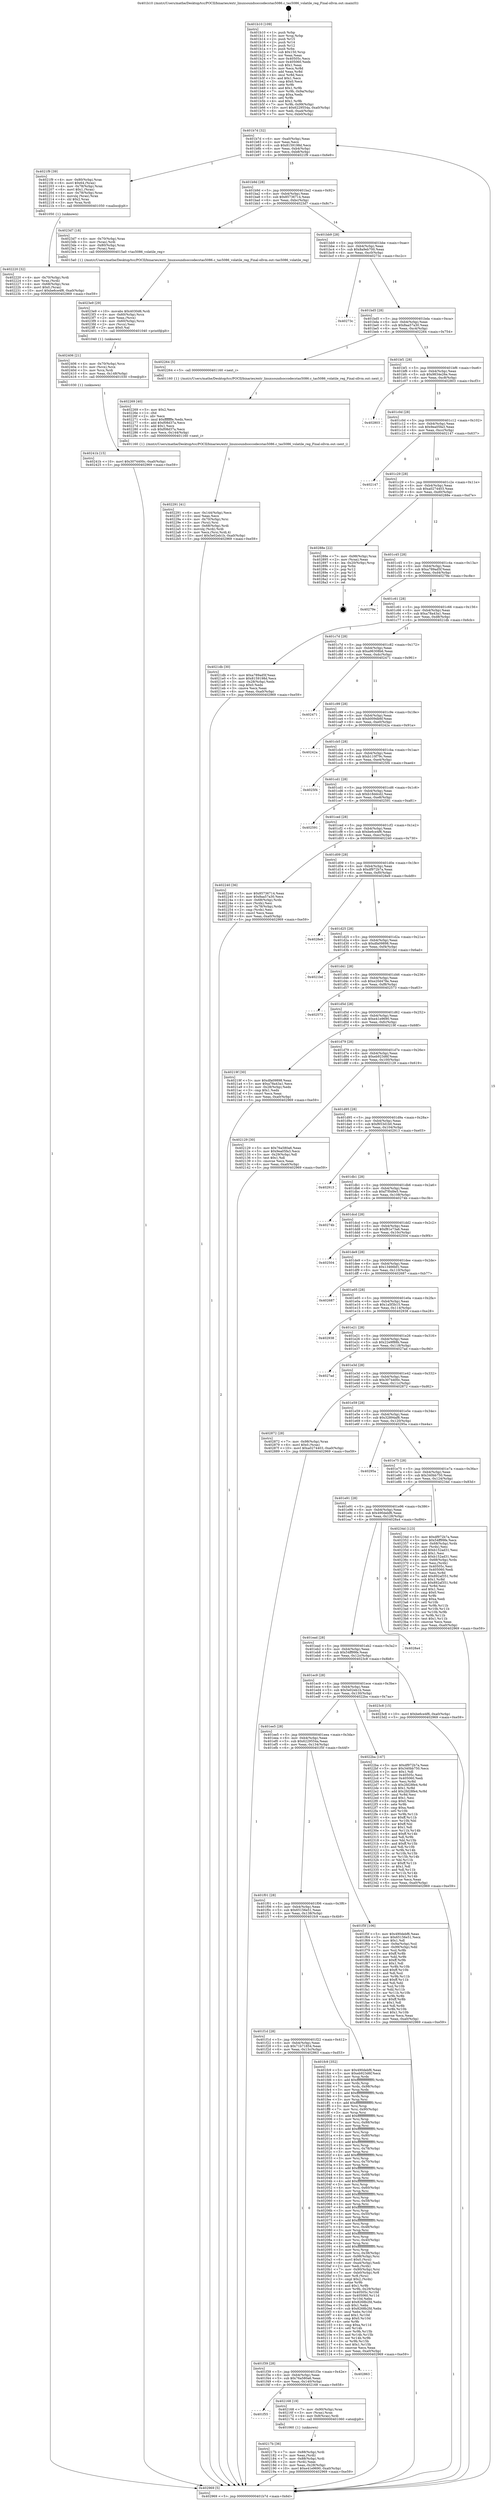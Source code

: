 digraph "0x401b10" {
  label = "0x401b10 (/mnt/c/Users/mathe/Desktop/tcc/POCII/binaries/extr_linuxsoundsoccodecstas5086.c_tas5086_volatile_reg_Final-ollvm.out::main(0))"
  labelloc = "t"
  node[shape=record]

  Entry [label="",width=0.3,height=0.3,shape=circle,fillcolor=black,style=filled]
  "0x401b7d" [label="{
     0x401b7d [32]\l
     | [instrs]\l
     &nbsp;&nbsp;0x401b7d \<+6\>: mov -0xa0(%rbp),%eax\l
     &nbsp;&nbsp;0x401b83 \<+2\>: mov %eax,%ecx\l
     &nbsp;&nbsp;0x401b85 \<+6\>: sub $0x8159198d,%ecx\l
     &nbsp;&nbsp;0x401b8b \<+6\>: mov %eax,-0xb4(%rbp)\l
     &nbsp;&nbsp;0x401b91 \<+6\>: mov %ecx,-0xb8(%rbp)\l
     &nbsp;&nbsp;0x401b97 \<+6\>: je 00000000004021f9 \<main+0x6e9\>\l
  }"]
  "0x4021f9" [label="{
     0x4021f9 [39]\l
     | [instrs]\l
     &nbsp;&nbsp;0x4021f9 \<+4\>: mov -0x80(%rbp),%rax\l
     &nbsp;&nbsp;0x4021fd \<+6\>: movl $0x64,(%rax)\l
     &nbsp;&nbsp;0x402203 \<+4\>: mov -0x78(%rbp),%rax\l
     &nbsp;&nbsp;0x402207 \<+6\>: movl $0x1,(%rax)\l
     &nbsp;&nbsp;0x40220d \<+4\>: mov -0x78(%rbp),%rax\l
     &nbsp;&nbsp;0x402211 \<+3\>: movslq (%rax),%rax\l
     &nbsp;&nbsp;0x402214 \<+4\>: shl $0x2,%rax\l
     &nbsp;&nbsp;0x402218 \<+3\>: mov %rax,%rdi\l
     &nbsp;&nbsp;0x40221b \<+5\>: call 0000000000401050 \<malloc@plt\>\l
     | [calls]\l
     &nbsp;&nbsp;0x401050 \{1\} (unknown)\l
  }"]
  "0x401b9d" [label="{
     0x401b9d [28]\l
     | [instrs]\l
     &nbsp;&nbsp;0x401b9d \<+5\>: jmp 0000000000401ba2 \<main+0x92\>\l
     &nbsp;&nbsp;0x401ba2 \<+6\>: mov -0xb4(%rbp),%eax\l
     &nbsp;&nbsp;0x401ba8 \<+5\>: sub $0x85736714,%eax\l
     &nbsp;&nbsp;0x401bad \<+6\>: mov %eax,-0xbc(%rbp)\l
     &nbsp;&nbsp;0x401bb3 \<+6\>: je 00000000004023d7 \<main+0x8c7\>\l
  }"]
  Exit [label="",width=0.3,height=0.3,shape=circle,fillcolor=black,style=filled,peripheries=2]
  "0x4023d7" [label="{
     0x4023d7 [18]\l
     | [instrs]\l
     &nbsp;&nbsp;0x4023d7 \<+4\>: mov -0x70(%rbp),%rax\l
     &nbsp;&nbsp;0x4023db \<+3\>: mov (%rax),%rdi\l
     &nbsp;&nbsp;0x4023de \<+4\>: mov -0x80(%rbp),%rax\l
     &nbsp;&nbsp;0x4023e2 \<+2\>: mov (%rax),%esi\l
     &nbsp;&nbsp;0x4023e4 \<+5\>: call 00000000004015a0 \<tas5086_volatile_reg\>\l
     | [calls]\l
     &nbsp;&nbsp;0x4015a0 \{1\} (/mnt/c/Users/mathe/Desktop/tcc/POCII/binaries/extr_linuxsoundsoccodecstas5086.c_tas5086_volatile_reg_Final-ollvm.out::tas5086_volatile_reg)\l
  }"]
  "0x401bb9" [label="{
     0x401bb9 [28]\l
     | [instrs]\l
     &nbsp;&nbsp;0x401bb9 \<+5\>: jmp 0000000000401bbe \<main+0xae\>\l
     &nbsp;&nbsp;0x401bbe \<+6\>: mov -0xb4(%rbp),%eax\l
     &nbsp;&nbsp;0x401bc4 \<+5\>: sub $0x8a9eb700,%eax\l
     &nbsp;&nbsp;0x401bc9 \<+6\>: mov %eax,-0xc0(%rbp)\l
     &nbsp;&nbsp;0x401bcf \<+6\>: je 000000000040273c \<main+0xc2c\>\l
  }"]
  "0x40241b" [label="{
     0x40241b [15]\l
     | [instrs]\l
     &nbsp;&nbsp;0x40241b \<+10\>: movl $0x3074400c,-0xa0(%rbp)\l
     &nbsp;&nbsp;0x402425 \<+5\>: jmp 0000000000402969 \<main+0xe59\>\l
  }"]
  "0x40273c" [label="{
     0x40273c\l
  }", style=dashed]
  "0x401bd5" [label="{
     0x401bd5 [28]\l
     | [instrs]\l
     &nbsp;&nbsp;0x401bd5 \<+5\>: jmp 0000000000401bda \<main+0xca\>\l
     &nbsp;&nbsp;0x401bda \<+6\>: mov -0xb4(%rbp),%eax\l
     &nbsp;&nbsp;0x401be0 \<+5\>: sub $0x8aa57a30,%eax\l
     &nbsp;&nbsp;0x401be5 \<+6\>: mov %eax,-0xc4(%rbp)\l
     &nbsp;&nbsp;0x401beb \<+6\>: je 0000000000402264 \<main+0x754\>\l
  }"]
  "0x402406" [label="{
     0x402406 [21]\l
     | [instrs]\l
     &nbsp;&nbsp;0x402406 \<+4\>: mov -0x70(%rbp),%rcx\l
     &nbsp;&nbsp;0x40240a \<+3\>: mov (%rcx),%rcx\l
     &nbsp;&nbsp;0x40240d \<+3\>: mov %rcx,%rdi\l
     &nbsp;&nbsp;0x402410 \<+6\>: mov %eax,-0x148(%rbp)\l
     &nbsp;&nbsp;0x402416 \<+5\>: call 0000000000401030 \<free@plt\>\l
     | [calls]\l
     &nbsp;&nbsp;0x401030 \{1\} (unknown)\l
  }"]
  "0x402264" [label="{
     0x402264 [5]\l
     | [instrs]\l
     &nbsp;&nbsp;0x402264 \<+5\>: call 0000000000401160 \<next_i\>\l
     | [calls]\l
     &nbsp;&nbsp;0x401160 \{1\} (/mnt/c/Users/mathe/Desktop/tcc/POCII/binaries/extr_linuxsoundsoccodecstas5086.c_tas5086_volatile_reg_Final-ollvm.out::next_i)\l
  }"]
  "0x401bf1" [label="{
     0x401bf1 [28]\l
     | [instrs]\l
     &nbsp;&nbsp;0x401bf1 \<+5\>: jmp 0000000000401bf6 \<main+0xe6\>\l
     &nbsp;&nbsp;0x401bf6 \<+6\>: mov -0xb4(%rbp),%eax\l
     &nbsp;&nbsp;0x401bfc \<+5\>: sub $0x9834e26e,%eax\l
     &nbsp;&nbsp;0x401c01 \<+6\>: mov %eax,-0xc8(%rbp)\l
     &nbsp;&nbsp;0x401c07 \<+6\>: je 0000000000402803 \<main+0xcf3\>\l
  }"]
  "0x4023e9" [label="{
     0x4023e9 [29]\l
     | [instrs]\l
     &nbsp;&nbsp;0x4023e9 \<+10\>: movabs $0x4030d6,%rdi\l
     &nbsp;&nbsp;0x4023f3 \<+4\>: mov -0x60(%rbp),%rcx\l
     &nbsp;&nbsp;0x4023f7 \<+2\>: mov %eax,(%rcx)\l
     &nbsp;&nbsp;0x4023f9 \<+4\>: mov -0x60(%rbp),%rcx\l
     &nbsp;&nbsp;0x4023fd \<+2\>: mov (%rcx),%esi\l
     &nbsp;&nbsp;0x4023ff \<+2\>: mov $0x0,%al\l
     &nbsp;&nbsp;0x402401 \<+5\>: call 0000000000401040 \<printf@plt\>\l
     | [calls]\l
     &nbsp;&nbsp;0x401040 \{1\} (unknown)\l
  }"]
  "0x402803" [label="{
     0x402803\l
  }", style=dashed]
  "0x401c0d" [label="{
     0x401c0d [28]\l
     | [instrs]\l
     &nbsp;&nbsp;0x401c0d \<+5\>: jmp 0000000000401c12 \<main+0x102\>\l
     &nbsp;&nbsp;0x401c12 \<+6\>: mov -0xb4(%rbp),%eax\l
     &nbsp;&nbsp;0x401c18 \<+5\>: sub $0x9ea05fa3,%eax\l
     &nbsp;&nbsp;0x401c1d \<+6\>: mov %eax,-0xcc(%rbp)\l
     &nbsp;&nbsp;0x401c23 \<+6\>: je 0000000000402147 \<main+0x637\>\l
  }"]
  "0x402291" [label="{
     0x402291 [41]\l
     | [instrs]\l
     &nbsp;&nbsp;0x402291 \<+6\>: mov -0x144(%rbp),%ecx\l
     &nbsp;&nbsp;0x402297 \<+3\>: imul %eax,%ecx\l
     &nbsp;&nbsp;0x40229a \<+4\>: mov -0x70(%rbp),%rsi\l
     &nbsp;&nbsp;0x40229e \<+3\>: mov (%rsi),%rsi\l
     &nbsp;&nbsp;0x4022a1 \<+4\>: mov -0x68(%rbp),%rdi\l
     &nbsp;&nbsp;0x4022a5 \<+3\>: movslq (%rdi),%rdi\l
     &nbsp;&nbsp;0x4022a8 \<+3\>: mov %ecx,(%rsi,%rdi,4)\l
     &nbsp;&nbsp;0x4022ab \<+10\>: movl $0x5e02eb1b,-0xa0(%rbp)\l
     &nbsp;&nbsp;0x4022b5 \<+5\>: jmp 0000000000402969 \<main+0xe59\>\l
  }"]
  "0x402147" [label="{
     0x402147\l
  }", style=dashed]
  "0x401c29" [label="{
     0x401c29 [28]\l
     | [instrs]\l
     &nbsp;&nbsp;0x401c29 \<+5\>: jmp 0000000000401c2e \<main+0x11e\>\l
     &nbsp;&nbsp;0x401c2e \<+6\>: mov -0xb4(%rbp),%eax\l
     &nbsp;&nbsp;0x401c34 \<+5\>: sub $0xa0274403,%eax\l
     &nbsp;&nbsp;0x401c39 \<+6\>: mov %eax,-0xd0(%rbp)\l
     &nbsp;&nbsp;0x401c3f \<+6\>: je 000000000040288e \<main+0xd7e\>\l
  }"]
  "0x402269" [label="{
     0x402269 [40]\l
     | [instrs]\l
     &nbsp;&nbsp;0x402269 \<+5\>: mov $0x2,%ecx\l
     &nbsp;&nbsp;0x40226e \<+1\>: cltd\l
     &nbsp;&nbsp;0x40226f \<+2\>: idiv %ecx\l
     &nbsp;&nbsp;0x402271 \<+6\>: imul $0xfffffffe,%edx,%ecx\l
     &nbsp;&nbsp;0x402277 \<+6\>: add $0xf08d37a,%ecx\l
     &nbsp;&nbsp;0x40227d \<+3\>: add $0x1,%ecx\l
     &nbsp;&nbsp;0x402280 \<+6\>: sub $0xf08d37a,%ecx\l
     &nbsp;&nbsp;0x402286 \<+6\>: mov %ecx,-0x144(%rbp)\l
     &nbsp;&nbsp;0x40228c \<+5\>: call 0000000000401160 \<next_i\>\l
     | [calls]\l
     &nbsp;&nbsp;0x401160 \{1\} (/mnt/c/Users/mathe/Desktop/tcc/POCII/binaries/extr_linuxsoundsoccodecstas5086.c_tas5086_volatile_reg_Final-ollvm.out::next_i)\l
  }"]
  "0x40288e" [label="{
     0x40288e [22]\l
     | [instrs]\l
     &nbsp;&nbsp;0x40288e \<+7\>: mov -0x98(%rbp),%rax\l
     &nbsp;&nbsp;0x402895 \<+2\>: mov (%rax),%eax\l
     &nbsp;&nbsp;0x402897 \<+4\>: lea -0x20(%rbp),%rsp\l
     &nbsp;&nbsp;0x40289b \<+1\>: pop %rbx\l
     &nbsp;&nbsp;0x40289c \<+2\>: pop %r12\l
     &nbsp;&nbsp;0x40289e \<+2\>: pop %r14\l
     &nbsp;&nbsp;0x4028a0 \<+2\>: pop %r15\l
     &nbsp;&nbsp;0x4028a2 \<+1\>: pop %rbp\l
     &nbsp;&nbsp;0x4028a3 \<+1\>: ret\l
  }"]
  "0x401c45" [label="{
     0x401c45 [28]\l
     | [instrs]\l
     &nbsp;&nbsp;0x401c45 \<+5\>: jmp 0000000000401c4a \<main+0x13a\>\l
     &nbsp;&nbsp;0x401c4a \<+6\>: mov -0xb4(%rbp),%eax\l
     &nbsp;&nbsp;0x401c50 \<+5\>: sub $0xa789ad5f,%eax\l
     &nbsp;&nbsp;0x401c55 \<+6\>: mov %eax,-0xd4(%rbp)\l
     &nbsp;&nbsp;0x401c5b \<+6\>: je 000000000040279e \<main+0xc8e\>\l
  }"]
  "0x402220" [label="{
     0x402220 [32]\l
     | [instrs]\l
     &nbsp;&nbsp;0x402220 \<+4\>: mov -0x70(%rbp),%rdi\l
     &nbsp;&nbsp;0x402224 \<+3\>: mov %rax,(%rdi)\l
     &nbsp;&nbsp;0x402227 \<+4\>: mov -0x68(%rbp),%rax\l
     &nbsp;&nbsp;0x40222b \<+6\>: movl $0x0,(%rax)\l
     &nbsp;&nbsp;0x402231 \<+10\>: movl $0xbe6ce4f6,-0xa0(%rbp)\l
     &nbsp;&nbsp;0x40223b \<+5\>: jmp 0000000000402969 \<main+0xe59\>\l
  }"]
  "0x40279e" [label="{
     0x40279e\l
  }", style=dashed]
  "0x401c61" [label="{
     0x401c61 [28]\l
     | [instrs]\l
     &nbsp;&nbsp;0x401c61 \<+5\>: jmp 0000000000401c66 \<main+0x156\>\l
     &nbsp;&nbsp;0x401c66 \<+6\>: mov -0xb4(%rbp),%eax\l
     &nbsp;&nbsp;0x401c6c \<+5\>: sub $0xa78a43a1,%eax\l
     &nbsp;&nbsp;0x401c71 \<+6\>: mov %eax,-0xd8(%rbp)\l
     &nbsp;&nbsp;0x401c77 \<+6\>: je 00000000004021db \<main+0x6cb\>\l
  }"]
  "0x40217b" [label="{
     0x40217b [36]\l
     | [instrs]\l
     &nbsp;&nbsp;0x40217b \<+7\>: mov -0x88(%rbp),%rdi\l
     &nbsp;&nbsp;0x402182 \<+2\>: mov %eax,(%rdi)\l
     &nbsp;&nbsp;0x402184 \<+7\>: mov -0x88(%rbp),%rdi\l
     &nbsp;&nbsp;0x40218b \<+2\>: mov (%rdi),%eax\l
     &nbsp;&nbsp;0x40218d \<+3\>: mov %eax,-0x28(%rbp)\l
     &nbsp;&nbsp;0x402190 \<+10\>: movl $0xe41e9690,-0xa0(%rbp)\l
     &nbsp;&nbsp;0x40219a \<+5\>: jmp 0000000000402969 \<main+0xe59\>\l
  }"]
  "0x4021db" [label="{
     0x4021db [30]\l
     | [instrs]\l
     &nbsp;&nbsp;0x4021db \<+5\>: mov $0xa789ad5f,%eax\l
     &nbsp;&nbsp;0x4021e0 \<+5\>: mov $0x8159198d,%ecx\l
     &nbsp;&nbsp;0x4021e5 \<+3\>: mov -0x28(%rbp),%edx\l
     &nbsp;&nbsp;0x4021e8 \<+3\>: cmp $0x0,%edx\l
     &nbsp;&nbsp;0x4021eb \<+3\>: cmove %ecx,%eax\l
     &nbsp;&nbsp;0x4021ee \<+6\>: mov %eax,-0xa0(%rbp)\l
     &nbsp;&nbsp;0x4021f4 \<+5\>: jmp 0000000000402969 \<main+0xe59\>\l
  }"]
  "0x401c7d" [label="{
     0x401c7d [28]\l
     | [instrs]\l
     &nbsp;&nbsp;0x401c7d \<+5\>: jmp 0000000000401c82 \<main+0x172\>\l
     &nbsp;&nbsp;0x401c82 \<+6\>: mov -0xb4(%rbp),%eax\l
     &nbsp;&nbsp;0x401c88 \<+5\>: sub $0xa96308b6,%eax\l
     &nbsp;&nbsp;0x401c8d \<+6\>: mov %eax,-0xdc(%rbp)\l
     &nbsp;&nbsp;0x401c93 \<+6\>: je 0000000000402471 \<main+0x961\>\l
  }"]
  "0x401f55" [label="{
     0x401f55\l
  }", style=dashed]
  "0x402471" [label="{
     0x402471\l
  }", style=dashed]
  "0x401c99" [label="{
     0x401c99 [28]\l
     | [instrs]\l
     &nbsp;&nbsp;0x401c99 \<+5\>: jmp 0000000000401c9e \<main+0x18e\>\l
     &nbsp;&nbsp;0x401c9e \<+6\>: mov -0xb4(%rbp),%eax\l
     &nbsp;&nbsp;0x401ca4 \<+5\>: sub $0xb009db6f,%eax\l
     &nbsp;&nbsp;0x401ca9 \<+6\>: mov %eax,-0xe0(%rbp)\l
     &nbsp;&nbsp;0x401caf \<+6\>: je 000000000040242a \<main+0x91a\>\l
  }"]
  "0x402168" [label="{
     0x402168 [19]\l
     | [instrs]\l
     &nbsp;&nbsp;0x402168 \<+7\>: mov -0x90(%rbp),%rax\l
     &nbsp;&nbsp;0x40216f \<+3\>: mov (%rax),%rax\l
     &nbsp;&nbsp;0x402172 \<+4\>: mov 0x8(%rax),%rdi\l
     &nbsp;&nbsp;0x402176 \<+5\>: call 0000000000401060 \<atoi@plt\>\l
     | [calls]\l
     &nbsp;&nbsp;0x401060 \{1\} (unknown)\l
  }"]
  "0x40242a" [label="{
     0x40242a\l
  }", style=dashed]
  "0x401cb5" [label="{
     0x401cb5 [28]\l
     | [instrs]\l
     &nbsp;&nbsp;0x401cb5 \<+5\>: jmp 0000000000401cba \<main+0x1aa\>\l
     &nbsp;&nbsp;0x401cba \<+6\>: mov -0xb4(%rbp),%eax\l
     &nbsp;&nbsp;0x401cc0 \<+5\>: sub $0xb110f79c,%eax\l
     &nbsp;&nbsp;0x401cc5 \<+6\>: mov %eax,-0xe4(%rbp)\l
     &nbsp;&nbsp;0x401ccb \<+6\>: je 00000000004025f4 \<main+0xae4\>\l
  }"]
  "0x401f39" [label="{
     0x401f39 [28]\l
     | [instrs]\l
     &nbsp;&nbsp;0x401f39 \<+5\>: jmp 0000000000401f3e \<main+0x42e\>\l
     &nbsp;&nbsp;0x401f3e \<+6\>: mov -0xb4(%rbp),%eax\l
     &nbsp;&nbsp;0x401f44 \<+5\>: sub $0x76a580a6,%eax\l
     &nbsp;&nbsp;0x401f49 \<+6\>: mov %eax,-0x140(%rbp)\l
     &nbsp;&nbsp;0x401f4f \<+6\>: je 0000000000402168 \<main+0x658\>\l
  }"]
  "0x4025f4" [label="{
     0x4025f4\l
  }", style=dashed]
  "0x401cd1" [label="{
     0x401cd1 [28]\l
     | [instrs]\l
     &nbsp;&nbsp;0x401cd1 \<+5\>: jmp 0000000000401cd6 \<main+0x1c6\>\l
     &nbsp;&nbsp;0x401cd6 \<+6\>: mov -0xb4(%rbp),%eax\l
     &nbsp;&nbsp;0x401cdc \<+5\>: sub $0xb18ddcd2,%eax\l
     &nbsp;&nbsp;0x401ce1 \<+6\>: mov %eax,-0xe8(%rbp)\l
     &nbsp;&nbsp;0x401ce7 \<+6\>: je 0000000000402591 \<main+0xa81\>\l
  }"]
  "0x402863" [label="{
     0x402863\l
  }", style=dashed]
  "0x402591" [label="{
     0x402591\l
  }", style=dashed]
  "0x401ced" [label="{
     0x401ced [28]\l
     | [instrs]\l
     &nbsp;&nbsp;0x401ced \<+5\>: jmp 0000000000401cf2 \<main+0x1e2\>\l
     &nbsp;&nbsp;0x401cf2 \<+6\>: mov -0xb4(%rbp),%eax\l
     &nbsp;&nbsp;0x401cf8 \<+5\>: sub $0xbe6ce4f6,%eax\l
     &nbsp;&nbsp;0x401cfd \<+6\>: mov %eax,-0xec(%rbp)\l
     &nbsp;&nbsp;0x401d03 \<+6\>: je 0000000000402240 \<main+0x730\>\l
  }"]
  "0x401f1d" [label="{
     0x401f1d [28]\l
     | [instrs]\l
     &nbsp;&nbsp;0x401f1d \<+5\>: jmp 0000000000401f22 \<main+0x412\>\l
     &nbsp;&nbsp;0x401f22 \<+6\>: mov -0xb4(%rbp),%eax\l
     &nbsp;&nbsp;0x401f28 \<+5\>: sub $0x71b71854,%eax\l
     &nbsp;&nbsp;0x401f2d \<+6\>: mov %eax,-0x13c(%rbp)\l
     &nbsp;&nbsp;0x401f33 \<+6\>: je 0000000000402863 \<main+0xd53\>\l
  }"]
  "0x402240" [label="{
     0x402240 [36]\l
     | [instrs]\l
     &nbsp;&nbsp;0x402240 \<+5\>: mov $0x85736714,%eax\l
     &nbsp;&nbsp;0x402245 \<+5\>: mov $0x8aa57a30,%ecx\l
     &nbsp;&nbsp;0x40224a \<+4\>: mov -0x68(%rbp),%rdx\l
     &nbsp;&nbsp;0x40224e \<+2\>: mov (%rdx),%esi\l
     &nbsp;&nbsp;0x402250 \<+4\>: mov -0x78(%rbp),%rdx\l
     &nbsp;&nbsp;0x402254 \<+2\>: cmp (%rdx),%esi\l
     &nbsp;&nbsp;0x402256 \<+3\>: cmovl %ecx,%eax\l
     &nbsp;&nbsp;0x402259 \<+6\>: mov %eax,-0xa0(%rbp)\l
     &nbsp;&nbsp;0x40225f \<+5\>: jmp 0000000000402969 \<main+0xe59\>\l
  }"]
  "0x401d09" [label="{
     0x401d09 [28]\l
     | [instrs]\l
     &nbsp;&nbsp;0x401d09 \<+5\>: jmp 0000000000401d0e \<main+0x1fe\>\l
     &nbsp;&nbsp;0x401d0e \<+6\>: mov -0xb4(%rbp),%eax\l
     &nbsp;&nbsp;0x401d14 \<+5\>: sub $0xdf972b7a,%eax\l
     &nbsp;&nbsp;0x401d19 \<+6\>: mov %eax,-0xf0(%rbp)\l
     &nbsp;&nbsp;0x401d1f \<+6\>: je 00000000004028e9 \<main+0xdd9\>\l
  }"]
  "0x401fc9" [label="{
     0x401fc9 [352]\l
     | [instrs]\l
     &nbsp;&nbsp;0x401fc9 \<+5\>: mov $0x490debf6,%eax\l
     &nbsp;&nbsp;0x401fce \<+5\>: mov $0xeb923d6f,%ecx\l
     &nbsp;&nbsp;0x401fd3 \<+3\>: mov %rsp,%rdx\l
     &nbsp;&nbsp;0x401fd6 \<+4\>: add $0xfffffffffffffff0,%rdx\l
     &nbsp;&nbsp;0x401fda \<+3\>: mov %rdx,%rsp\l
     &nbsp;&nbsp;0x401fdd \<+7\>: mov %rdx,-0x98(%rbp)\l
     &nbsp;&nbsp;0x401fe4 \<+3\>: mov %rsp,%rdx\l
     &nbsp;&nbsp;0x401fe7 \<+4\>: add $0xfffffffffffffff0,%rdx\l
     &nbsp;&nbsp;0x401feb \<+3\>: mov %rdx,%rsp\l
     &nbsp;&nbsp;0x401fee \<+3\>: mov %rsp,%rsi\l
     &nbsp;&nbsp;0x401ff1 \<+4\>: add $0xfffffffffffffff0,%rsi\l
     &nbsp;&nbsp;0x401ff5 \<+3\>: mov %rsi,%rsp\l
     &nbsp;&nbsp;0x401ff8 \<+7\>: mov %rsi,-0x90(%rbp)\l
     &nbsp;&nbsp;0x401fff \<+3\>: mov %rsp,%rsi\l
     &nbsp;&nbsp;0x402002 \<+4\>: add $0xfffffffffffffff0,%rsi\l
     &nbsp;&nbsp;0x402006 \<+3\>: mov %rsi,%rsp\l
     &nbsp;&nbsp;0x402009 \<+7\>: mov %rsi,-0x88(%rbp)\l
     &nbsp;&nbsp;0x402010 \<+3\>: mov %rsp,%rsi\l
     &nbsp;&nbsp;0x402013 \<+4\>: add $0xfffffffffffffff0,%rsi\l
     &nbsp;&nbsp;0x402017 \<+3\>: mov %rsi,%rsp\l
     &nbsp;&nbsp;0x40201a \<+4\>: mov %rsi,-0x80(%rbp)\l
     &nbsp;&nbsp;0x40201e \<+3\>: mov %rsp,%rsi\l
     &nbsp;&nbsp;0x402021 \<+4\>: add $0xfffffffffffffff0,%rsi\l
     &nbsp;&nbsp;0x402025 \<+3\>: mov %rsi,%rsp\l
     &nbsp;&nbsp;0x402028 \<+4\>: mov %rsi,-0x78(%rbp)\l
     &nbsp;&nbsp;0x40202c \<+3\>: mov %rsp,%rsi\l
     &nbsp;&nbsp;0x40202f \<+4\>: add $0xfffffffffffffff0,%rsi\l
     &nbsp;&nbsp;0x402033 \<+3\>: mov %rsi,%rsp\l
     &nbsp;&nbsp;0x402036 \<+4\>: mov %rsi,-0x70(%rbp)\l
     &nbsp;&nbsp;0x40203a \<+3\>: mov %rsp,%rsi\l
     &nbsp;&nbsp;0x40203d \<+4\>: add $0xfffffffffffffff0,%rsi\l
     &nbsp;&nbsp;0x402041 \<+3\>: mov %rsi,%rsp\l
     &nbsp;&nbsp;0x402044 \<+4\>: mov %rsi,-0x68(%rbp)\l
     &nbsp;&nbsp;0x402048 \<+3\>: mov %rsp,%rsi\l
     &nbsp;&nbsp;0x40204b \<+4\>: add $0xfffffffffffffff0,%rsi\l
     &nbsp;&nbsp;0x40204f \<+3\>: mov %rsi,%rsp\l
     &nbsp;&nbsp;0x402052 \<+4\>: mov %rsi,-0x60(%rbp)\l
     &nbsp;&nbsp;0x402056 \<+3\>: mov %rsp,%rsi\l
     &nbsp;&nbsp;0x402059 \<+4\>: add $0xfffffffffffffff0,%rsi\l
     &nbsp;&nbsp;0x40205d \<+3\>: mov %rsi,%rsp\l
     &nbsp;&nbsp;0x402060 \<+4\>: mov %rsi,-0x58(%rbp)\l
     &nbsp;&nbsp;0x402064 \<+3\>: mov %rsp,%rsi\l
     &nbsp;&nbsp;0x402067 \<+4\>: add $0xfffffffffffffff0,%rsi\l
     &nbsp;&nbsp;0x40206b \<+3\>: mov %rsi,%rsp\l
     &nbsp;&nbsp;0x40206e \<+4\>: mov %rsi,-0x50(%rbp)\l
     &nbsp;&nbsp;0x402072 \<+3\>: mov %rsp,%rsi\l
     &nbsp;&nbsp;0x402075 \<+4\>: add $0xfffffffffffffff0,%rsi\l
     &nbsp;&nbsp;0x402079 \<+3\>: mov %rsi,%rsp\l
     &nbsp;&nbsp;0x40207c \<+4\>: mov %rsi,-0x48(%rbp)\l
     &nbsp;&nbsp;0x402080 \<+3\>: mov %rsp,%rsi\l
     &nbsp;&nbsp;0x402083 \<+4\>: add $0xfffffffffffffff0,%rsi\l
     &nbsp;&nbsp;0x402087 \<+3\>: mov %rsi,%rsp\l
     &nbsp;&nbsp;0x40208a \<+4\>: mov %rsi,-0x40(%rbp)\l
     &nbsp;&nbsp;0x40208e \<+3\>: mov %rsp,%rsi\l
     &nbsp;&nbsp;0x402091 \<+4\>: add $0xfffffffffffffff0,%rsi\l
     &nbsp;&nbsp;0x402095 \<+3\>: mov %rsi,%rsp\l
     &nbsp;&nbsp;0x402098 \<+4\>: mov %rsi,-0x38(%rbp)\l
     &nbsp;&nbsp;0x40209c \<+7\>: mov -0x98(%rbp),%rsi\l
     &nbsp;&nbsp;0x4020a3 \<+6\>: movl $0x0,(%rsi)\l
     &nbsp;&nbsp;0x4020a9 \<+6\>: mov -0xa4(%rbp),%edi\l
     &nbsp;&nbsp;0x4020af \<+2\>: mov %edi,(%rdx)\l
     &nbsp;&nbsp;0x4020b1 \<+7\>: mov -0x90(%rbp),%rsi\l
     &nbsp;&nbsp;0x4020b8 \<+7\>: mov -0xb0(%rbp),%r8\l
     &nbsp;&nbsp;0x4020bf \<+3\>: mov %r8,(%rsi)\l
     &nbsp;&nbsp;0x4020c2 \<+3\>: cmpl $0x2,(%rdx)\l
     &nbsp;&nbsp;0x4020c5 \<+4\>: setne %r9b\l
     &nbsp;&nbsp;0x4020c9 \<+4\>: and $0x1,%r9b\l
     &nbsp;&nbsp;0x4020cd \<+4\>: mov %r9b,-0x29(%rbp)\l
     &nbsp;&nbsp;0x4020d1 \<+8\>: mov 0x40505c,%r10d\l
     &nbsp;&nbsp;0x4020d9 \<+8\>: mov 0x405060,%r11d\l
     &nbsp;&nbsp;0x4020e1 \<+3\>: mov %r10d,%ebx\l
     &nbsp;&nbsp;0x4020e4 \<+6\>: add $0x8268b2fd,%ebx\l
     &nbsp;&nbsp;0x4020ea \<+3\>: sub $0x1,%ebx\l
     &nbsp;&nbsp;0x4020ed \<+6\>: sub $0x8268b2fd,%ebx\l
     &nbsp;&nbsp;0x4020f3 \<+4\>: imul %ebx,%r10d\l
     &nbsp;&nbsp;0x4020f7 \<+4\>: and $0x1,%r10d\l
     &nbsp;&nbsp;0x4020fb \<+4\>: cmp $0x0,%r10d\l
     &nbsp;&nbsp;0x4020ff \<+4\>: sete %r9b\l
     &nbsp;&nbsp;0x402103 \<+4\>: cmp $0xa,%r11d\l
     &nbsp;&nbsp;0x402107 \<+4\>: setl %r14b\l
     &nbsp;&nbsp;0x40210b \<+3\>: mov %r9b,%r15b\l
     &nbsp;&nbsp;0x40210e \<+3\>: and %r14b,%r15b\l
     &nbsp;&nbsp;0x402111 \<+3\>: xor %r14b,%r9b\l
     &nbsp;&nbsp;0x402114 \<+3\>: or %r9b,%r15b\l
     &nbsp;&nbsp;0x402117 \<+4\>: test $0x1,%r15b\l
     &nbsp;&nbsp;0x40211b \<+3\>: cmovne %ecx,%eax\l
     &nbsp;&nbsp;0x40211e \<+6\>: mov %eax,-0xa0(%rbp)\l
     &nbsp;&nbsp;0x402124 \<+5\>: jmp 0000000000402969 \<main+0xe59\>\l
  }"]
  "0x4028e9" [label="{
     0x4028e9\l
  }", style=dashed]
  "0x401d25" [label="{
     0x401d25 [28]\l
     | [instrs]\l
     &nbsp;&nbsp;0x401d25 \<+5\>: jmp 0000000000401d2a \<main+0x21a\>\l
     &nbsp;&nbsp;0x401d2a \<+6\>: mov -0xb4(%rbp),%eax\l
     &nbsp;&nbsp;0x401d30 \<+5\>: sub $0xdfa09898,%eax\l
     &nbsp;&nbsp;0x401d35 \<+6\>: mov %eax,-0xf4(%rbp)\l
     &nbsp;&nbsp;0x401d3b \<+6\>: je 00000000004021bd \<main+0x6ad\>\l
  }"]
  "0x401b10" [label="{
     0x401b10 [109]\l
     | [instrs]\l
     &nbsp;&nbsp;0x401b10 \<+1\>: push %rbp\l
     &nbsp;&nbsp;0x401b11 \<+3\>: mov %rsp,%rbp\l
     &nbsp;&nbsp;0x401b14 \<+2\>: push %r15\l
     &nbsp;&nbsp;0x401b16 \<+2\>: push %r14\l
     &nbsp;&nbsp;0x401b18 \<+2\>: push %r12\l
     &nbsp;&nbsp;0x401b1a \<+1\>: push %rbx\l
     &nbsp;&nbsp;0x401b1b \<+7\>: sub $0x150,%rsp\l
     &nbsp;&nbsp;0x401b22 \<+2\>: xor %eax,%eax\l
     &nbsp;&nbsp;0x401b24 \<+7\>: mov 0x40505c,%ecx\l
     &nbsp;&nbsp;0x401b2b \<+7\>: mov 0x405060,%edx\l
     &nbsp;&nbsp;0x401b32 \<+3\>: sub $0x1,%eax\l
     &nbsp;&nbsp;0x401b35 \<+3\>: mov %ecx,%r8d\l
     &nbsp;&nbsp;0x401b38 \<+3\>: add %eax,%r8d\l
     &nbsp;&nbsp;0x401b3b \<+4\>: imul %r8d,%ecx\l
     &nbsp;&nbsp;0x401b3f \<+3\>: and $0x1,%ecx\l
     &nbsp;&nbsp;0x401b42 \<+3\>: cmp $0x0,%ecx\l
     &nbsp;&nbsp;0x401b45 \<+4\>: sete %r9b\l
     &nbsp;&nbsp;0x401b49 \<+4\>: and $0x1,%r9b\l
     &nbsp;&nbsp;0x401b4d \<+7\>: mov %r9b,-0x9a(%rbp)\l
     &nbsp;&nbsp;0x401b54 \<+3\>: cmp $0xa,%edx\l
     &nbsp;&nbsp;0x401b57 \<+4\>: setl %r9b\l
     &nbsp;&nbsp;0x401b5b \<+4\>: and $0x1,%r9b\l
     &nbsp;&nbsp;0x401b5f \<+7\>: mov %r9b,-0x99(%rbp)\l
     &nbsp;&nbsp;0x401b66 \<+10\>: movl $0x6229554a,-0xa0(%rbp)\l
     &nbsp;&nbsp;0x401b70 \<+6\>: mov %edi,-0xa4(%rbp)\l
     &nbsp;&nbsp;0x401b76 \<+7\>: mov %rsi,-0xb0(%rbp)\l
  }"]
  "0x4021bd" [label="{
     0x4021bd\l
  }", style=dashed]
  "0x401d41" [label="{
     0x401d41 [28]\l
     | [instrs]\l
     &nbsp;&nbsp;0x401d41 \<+5\>: jmp 0000000000401d46 \<main+0x236\>\l
     &nbsp;&nbsp;0x401d46 \<+6\>: mov -0xb4(%rbp),%eax\l
     &nbsp;&nbsp;0x401d4c \<+5\>: sub $0xe20d478e,%eax\l
     &nbsp;&nbsp;0x401d51 \<+6\>: mov %eax,-0xf8(%rbp)\l
     &nbsp;&nbsp;0x401d57 \<+6\>: je 0000000000402573 \<main+0xa63\>\l
  }"]
  "0x402969" [label="{
     0x402969 [5]\l
     | [instrs]\l
     &nbsp;&nbsp;0x402969 \<+5\>: jmp 0000000000401b7d \<main+0x6d\>\l
  }"]
  "0x402573" [label="{
     0x402573\l
  }", style=dashed]
  "0x401d5d" [label="{
     0x401d5d [28]\l
     | [instrs]\l
     &nbsp;&nbsp;0x401d5d \<+5\>: jmp 0000000000401d62 \<main+0x252\>\l
     &nbsp;&nbsp;0x401d62 \<+6\>: mov -0xb4(%rbp),%eax\l
     &nbsp;&nbsp;0x401d68 \<+5\>: sub $0xe41e9690,%eax\l
     &nbsp;&nbsp;0x401d6d \<+6\>: mov %eax,-0xfc(%rbp)\l
     &nbsp;&nbsp;0x401d73 \<+6\>: je 000000000040219f \<main+0x68f\>\l
  }"]
  "0x401f01" [label="{
     0x401f01 [28]\l
     | [instrs]\l
     &nbsp;&nbsp;0x401f01 \<+5\>: jmp 0000000000401f06 \<main+0x3f6\>\l
     &nbsp;&nbsp;0x401f06 \<+6\>: mov -0xb4(%rbp),%eax\l
     &nbsp;&nbsp;0x401f0c \<+5\>: sub $0x65156e51,%eax\l
     &nbsp;&nbsp;0x401f11 \<+6\>: mov %eax,-0x138(%rbp)\l
     &nbsp;&nbsp;0x401f17 \<+6\>: je 0000000000401fc9 \<main+0x4b9\>\l
  }"]
  "0x40219f" [label="{
     0x40219f [30]\l
     | [instrs]\l
     &nbsp;&nbsp;0x40219f \<+5\>: mov $0xdfa09898,%eax\l
     &nbsp;&nbsp;0x4021a4 \<+5\>: mov $0xa78a43a1,%ecx\l
     &nbsp;&nbsp;0x4021a9 \<+3\>: mov -0x28(%rbp),%edx\l
     &nbsp;&nbsp;0x4021ac \<+3\>: cmp $0x1,%edx\l
     &nbsp;&nbsp;0x4021af \<+3\>: cmovl %ecx,%eax\l
     &nbsp;&nbsp;0x4021b2 \<+6\>: mov %eax,-0xa0(%rbp)\l
     &nbsp;&nbsp;0x4021b8 \<+5\>: jmp 0000000000402969 \<main+0xe59\>\l
  }"]
  "0x401d79" [label="{
     0x401d79 [28]\l
     | [instrs]\l
     &nbsp;&nbsp;0x401d79 \<+5\>: jmp 0000000000401d7e \<main+0x26e\>\l
     &nbsp;&nbsp;0x401d7e \<+6\>: mov -0xb4(%rbp),%eax\l
     &nbsp;&nbsp;0x401d84 \<+5\>: sub $0xeb923d6f,%eax\l
     &nbsp;&nbsp;0x401d89 \<+6\>: mov %eax,-0x100(%rbp)\l
     &nbsp;&nbsp;0x401d8f \<+6\>: je 0000000000402129 \<main+0x619\>\l
  }"]
  "0x401f5f" [label="{
     0x401f5f [106]\l
     | [instrs]\l
     &nbsp;&nbsp;0x401f5f \<+5\>: mov $0x490debf6,%eax\l
     &nbsp;&nbsp;0x401f64 \<+5\>: mov $0x65156e51,%ecx\l
     &nbsp;&nbsp;0x401f69 \<+2\>: mov $0x1,%dl\l
     &nbsp;&nbsp;0x401f6b \<+7\>: mov -0x9a(%rbp),%sil\l
     &nbsp;&nbsp;0x401f72 \<+7\>: mov -0x99(%rbp),%dil\l
     &nbsp;&nbsp;0x401f79 \<+3\>: mov %sil,%r8b\l
     &nbsp;&nbsp;0x401f7c \<+4\>: xor $0xff,%r8b\l
     &nbsp;&nbsp;0x401f80 \<+3\>: mov %dil,%r9b\l
     &nbsp;&nbsp;0x401f83 \<+4\>: xor $0xff,%r9b\l
     &nbsp;&nbsp;0x401f87 \<+3\>: xor $0x1,%dl\l
     &nbsp;&nbsp;0x401f8a \<+3\>: mov %r8b,%r10b\l
     &nbsp;&nbsp;0x401f8d \<+4\>: and $0xff,%r10b\l
     &nbsp;&nbsp;0x401f91 \<+3\>: and %dl,%sil\l
     &nbsp;&nbsp;0x401f94 \<+3\>: mov %r9b,%r11b\l
     &nbsp;&nbsp;0x401f97 \<+4\>: and $0xff,%r11b\l
     &nbsp;&nbsp;0x401f9b \<+3\>: and %dl,%dil\l
     &nbsp;&nbsp;0x401f9e \<+3\>: or %sil,%r10b\l
     &nbsp;&nbsp;0x401fa1 \<+3\>: or %dil,%r11b\l
     &nbsp;&nbsp;0x401fa4 \<+3\>: xor %r11b,%r10b\l
     &nbsp;&nbsp;0x401fa7 \<+3\>: or %r9b,%r8b\l
     &nbsp;&nbsp;0x401faa \<+4\>: xor $0xff,%r8b\l
     &nbsp;&nbsp;0x401fae \<+3\>: or $0x1,%dl\l
     &nbsp;&nbsp;0x401fb1 \<+3\>: and %dl,%r8b\l
     &nbsp;&nbsp;0x401fb4 \<+3\>: or %r8b,%r10b\l
     &nbsp;&nbsp;0x401fb7 \<+4\>: test $0x1,%r10b\l
     &nbsp;&nbsp;0x401fbb \<+3\>: cmovne %ecx,%eax\l
     &nbsp;&nbsp;0x401fbe \<+6\>: mov %eax,-0xa0(%rbp)\l
     &nbsp;&nbsp;0x401fc4 \<+5\>: jmp 0000000000402969 \<main+0xe59\>\l
  }"]
  "0x402129" [label="{
     0x402129 [30]\l
     | [instrs]\l
     &nbsp;&nbsp;0x402129 \<+5\>: mov $0x76a580a6,%eax\l
     &nbsp;&nbsp;0x40212e \<+5\>: mov $0x9ea05fa3,%ecx\l
     &nbsp;&nbsp;0x402133 \<+3\>: mov -0x29(%rbp),%dl\l
     &nbsp;&nbsp;0x402136 \<+3\>: test $0x1,%dl\l
     &nbsp;&nbsp;0x402139 \<+3\>: cmovne %ecx,%eax\l
     &nbsp;&nbsp;0x40213c \<+6\>: mov %eax,-0xa0(%rbp)\l
     &nbsp;&nbsp;0x402142 \<+5\>: jmp 0000000000402969 \<main+0xe59\>\l
  }"]
  "0x401d95" [label="{
     0x401d95 [28]\l
     | [instrs]\l
     &nbsp;&nbsp;0x401d95 \<+5\>: jmp 0000000000401d9a \<main+0x28a\>\l
     &nbsp;&nbsp;0x401d9a \<+6\>: mov -0xb4(%rbp),%eax\l
     &nbsp;&nbsp;0x401da0 \<+5\>: sub $0xf653d1b0,%eax\l
     &nbsp;&nbsp;0x401da5 \<+6\>: mov %eax,-0x104(%rbp)\l
     &nbsp;&nbsp;0x401dab \<+6\>: je 0000000000402913 \<main+0xe03\>\l
  }"]
  "0x401ee5" [label="{
     0x401ee5 [28]\l
     | [instrs]\l
     &nbsp;&nbsp;0x401ee5 \<+5\>: jmp 0000000000401eea \<main+0x3da\>\l
     &nbsp;&nbsp;0x401eea \<+6\>: mov -0xb4(%rbp),%eax\l
     &nbsp;&nbsp;0x401ef0 \<+5\>: sub $0x6229554a,%eax\l
     &nbsp;&nbsp;0x401ef5 \<+6\>: mov %eax,-0x134(%rbp)\l
     &nbsp;&nbsp;0x401efb \<+6\>: je 0000000000401f5f \<main+0x44f\>\l
  }"]
  "0x402913" [label="{
     0x402913\l
  }", style=dashed]
  "0x401db1" [label="{
     0x401db1 [28]\l
     | [instrs]\l
     &nbsp;&nbsp;0x401db1 \<+5\>: jmp 0000000000401db6 \<main+0x2a6\>\l
     &nbsp;&nbsp;0x401db6 \<+6\>: mov -0xb4(%rbp),%eax\l
     &nbsp;&nbsp;0x401dbc \<+5\>: sub $0xf7f0d9e5,%eax\l
     &nbsp;&nbsp;0x401dc1 \<+6\>: mov %eax,-0x108(%rbp)\l
     &nbsp;&nbsp;0x401dc7 \<+6\>: je 000000000040274b \<main+0xc3b\>\l
  }"]
  "0x4022ba" [label="{
     0x4022ba [147]\l
     | [instrs]\l
     &nbsp;&nbsp;0x4022ba \<+5\>: mov $0xdf972b7a,%eax\l
     &nbsp;&nbsp;0x4022bf \<+5\>: mov $0x340bb750,%ecx\l
     &nbsp;&nbsp;0x4022c4 \<+2\>: mov $0x1,%dl\l
     &nbsp;&nbsp;0x4022c6 \<+7\>: mov 0x40505c,%esi\l
     &nbsp;&nbsp;0x4022cd \<+7\>: mov 0x405060,%edi\l
     &nbsp;&nbsp;0x4022d4 \<+3\>: mov %esi,%r8d\l
     &nbsp;&nbsp;0x4022d7 \<+7\>: sub $0x2fd28fe4,%r8d\l
     &nbsp;&nbsp;0x4022de \<+4\>: sub $0x1,%r8d\l
     &nbsp;&nbsp;0x4022e2 \<+7\>: add $0x2fd28fe4,%r8d\l
     &nbsp;&nbsp;0x4022e9 \<+4\>: imul %r8d,%esi\l
     &nbsp;&nbsp;0x4022ed \<+3\>: and $0x1,%esi\l
     &nbsp;&nbsp;0x4022f0 \<+3\>: cmp $0x0,%esi\l
     &nbsp;&nbsp;0x4022f3 \<+4\>: sete %r9b\l
     &nbsp;&nbsp;0x4022f7 \<+3\>: cmp $0xa,%edi\l
     &nbsp;&nbsp;0x4022fa \<+4\>: setl %r10b\l
     &nbsp;&nbsp;0x4022fe \<+3\>: mov %r9b,%r11b\l
     &nbsp;&nbsp;0x402301 \<+4\>: xor $0xff,%r11b\l
     &nbsp;&nbsp;0x402305 \<+3\>: mov %r10b,%bl\l
     &nbsp;&nbsp;0x402308 \<+3\>: xor $0xff,%bl\l
     &nbsp;&nbsp;0x40230b \<+3\>: xor $0x1,%dl\l
     &nbsp;&nbsp;0x40230e \<+3\>: mov %r11b,%r14b\l
     &nbsp;&nbsp;0x402311 \<+4\>: and $0xff,%r14b\l
     &nbsp;&nbsp;0x402315 \<+3\>: and %dl,%r9b\l
     &nbsp;&nbsp;0x402318 \<+3\>: mov %bl,%r15b\l
     &nbsp;&nbsp;0x40231b \<+4\>: and $0xff,%r15b\l
     &nbsp;&nbsp;0x40231f \<+3\>: and %dl,%r10b\l
     &nbsp;&nbsp;0x402322 \<+3\>: or %r9b,%r14b\l
     &nbsp;&nbsp;0x402325 \<+3\>: or %r10b,%r15b\l
     &nbsp;&nbsp;0x402328 \<+3\>: xor %r15b,%r14b\l
     &nbsp;&nbsp;0x40232b \<+3\>: or %bl,%r11b\l
     &nbsp;&nbsp;0x40232e \<+4\>: xor $0xff,%r11b\l
     &nbsp;&nbsp;0x402332 \<+3\>: or $0x1,%dl\l
     &nbsp;&nbsp;0x402335 \<+3\>: and %dl,%r11b\l
     &nbsp;&nbsp;0x402338 \<+3\>: or %r11b,%r14b\l
     &nbsp;&nbsp;0x40233b \<+4\>: test $0x1,%r14b\l
     &nbsp;&nbsp;0x40233f \<+3\>: cmovne %ecx,%eax\l
     &nbsp;&nbsp;0x402342 \<+6\>: mov %eax,-0xa0(%rbp)\l
     &nbsp;&nbsp;0x402348 \<+5\>: jmp 0000000000402969 \<main+0xe59\>\l
  }"]
  "0x40274b" [label="{
     0x40274b\l
  }", style=dashed]
  "0x401dcd" [label="{
     0x401dcd [28]\l
     | [instrs]\l
     &nbsp;&nbsp;0x401dcd \<+5\>: jmp 0000000000401dd2 \<main+0x2c2\>\l
     &nbsp;&nbsp;0x401dd2 \<+6\>: mov -0xb4(%rbp),%eax\l
     &nbsp;&nbsp;0x401dd8 \<+5\>: sub $0xf81e73a6,%eax\l
     &nbsp;&nbsp;0x401ddd \<+6\>: mov %eax,-0x10c(%rbp)\l
     &nbsp;&nbsp;0x401de3 \<+6\>: je 0000000000402504 \<main+0x9f4\>\l
  }"]
  "0x401ec9" [label="{
     0x401ec9 [28]\l
     | [instrs]\l
     &nbsp;&nbsp;0x401ec9 \<+5\>: jmp 0000000000401ece \<main+0x3be\>\l
     &nbsp;&nbsp;0x401ece \<+6\>: mov -0xb4(%rbp),%eax\l
     &nbsp;&nbsp;0x401ed4 \<+5\>: sub $0x5e02eb1b,%eax\l
     &nbsp;&nbsp;0x401ed9 \<+6\>: mov %eax,-0x130(%rbp)\l
     &nbsp;&nbsp;0x401edf \<+6\>: je 00000000004022ba \<main+0x7aa\>\l
  }"]
  "0x402504" [label="{
     0x402504\l
  }", style=dashed]
  "0x401de9" [label="{
     0x401de9 [28]\l
     | [instrs]\l
     &nbsp;&nbsp;0x401de9 \<+5\>: jmp 0000000000401dee \<main+0x2de\>\l
     &nbsp;&nbsp;0x401dee \<+6\>: mov -0xb4(%rbp),%eax\l
     &nbsp;&nbsp;0x401df4 \<+5\>: sub $0x13466bf1,%eax\l
     &nbsp;&nbsp;0x401df9 \<+6\>: mov %eax,-0x110(%rbp)\l
     &nbsp;&nbsp;0x401dff \<+6\>: je 0000000000402687 \<main+0xb77\>\l
  }"]
  "0x4023c8" [label="{
     0x4023c8 [15]\l
     | [instrs]\l
     &nbsp;&nbsp;0x4023c8 \<+10\>: movl $0xbe6ce4f6,-0xa0(%rbp)\l
     &nbsp;&nbsp;0x4023d2 \<+5\>: jmp 0000000000402969 \<main+0xe59\>\l
  }"]
  "0x402687" [label="{
     0x402687\l
  }", style=dashed]
  "0x401e05" [label="{
     0x401e05 [28]\l
     | [instrs]\l
     &nbsp;&nbsp;0x401e05 \<+5\>: jmp 0000000000401e0a \<main+0x2fa\>\l
     &nbsp;&nbsp;0x401e0a \<+6\>: mov -0xb4(%rbp),%eax\l
     &nbsp;&nbsp;0x401e10 \<+5\>: sub $0x1a5f3b15,%eax\l
     &nbsp;&nbsp;0x401e15 \<+6\>: mov %eax,-0x114(%rbp)\l
     &nbsp;&nbsp;0x401e1b \<+6\>: je 0000000000402938 \<main+0xe28\>\l
  }"]
  "0x401ead" [label="{
     0x401ead [28]\l
     | [instrs]\l
     &nbsp;&nbsp;0x401ead \<+5\>: jmp 0000000000401eb2 \<main+0x3a2\>\l
     &nbsp;&nbsp;0x401eb2 \<+6\>: mov -0xb4(%rbp),%eax\l
     &nbsp;&nbsp;0x401eb8 \<+5\>: sub $0x54ff99fe,%eax\l
     &nbsp;&nbsp;0x401ebd \<+6\>: mov %eax,-0x12c(%rbp)\l
     &nbsp;&nbsp;0x401ec3 \<+6\>: je 00000000004023c8 \<main+0x8b8\>\l
  }"]
  "0x402938" [label="{
     0x402938\l
  }", style=dashed]
  "0x401e21" [label="{
     0x401e21 [28]\l
     | [instrs]\l
     &nbsp;&nbsp;0x401e21 \<+5\>: jmp 0000000000401e26 \<main+0x316\>\l
     &nbsp;&nbsp;0x401e26 \<+6\>: mov -0xb4(%rbp),%eax\l
     &nbsp;&nbsp;0x401e2c \<+5\>: sub $0x22e9f88b,%eax\l
     &nbsp;&nbsp;0x401e31 \<+6\>: mov %eax,-0x118(%rbp)\l
     &nbsp;&nbsp;0x401e37 \<+6\>: je 00000000004027ad \<main+0xc9d\>\l
  }"]
  "0x4028a4" [label="{
     0x4028a4\l
  }", style=dashed]
  "0x4027ad" [label="{
     0x4027ad\l
  }", style=dashed]
  "0x401e3d" [label="{
     0x401e3d [28]\l
     | [instrs]\l
     &nbsp;&nbsp;0x401e3d \<+5\>: jmp 0000000000401e42 \<main+0x332\>\l
     &nbsp;&nbsp;0x401e42 \<+6\>: mov -0xb4(%rbp),%eax\l
     &nbsp;&nbsp;0x401e48 \<+5\>: sub $0x3074400c,%eax\l
     &nbsp;&nbsp;0x401e4d \<+6\>: mov %eax,-0x11c(%rbp)\l
     &nbsp;&nbsp;0x401e53 \<+6\>: je 0000000000402872 \<main+0xd62\>\l
  }"]
  "0x401e91" [label="{
     0x401e91 [28]\l
     | [instrs]\l
     &nbsp;&nbsp;0x401e91 \<+5\>: jmp 0000000000401e96 \<main+0x386\>\l
     &nbsp;&nbsp;0x401e96 \<+6\>: mov -0xb4(%rbp),%eax\l
     &nbsp;&nbsp;0x401e9c \<+5\>: sub $0x490debf6,%eax\l
     &nbsp;&nbsp;0x401ea1 \<+6\>: mov %eax,-0x128(%rbp)\l
     &nbsp;&nbsp;0x401ea7 \<+6\>: je 00000000004028a4 \<main+0xd94\>\l
  }"]
  "0x402872" [label="{
     0x402872 [28]\l
     | [instrs]\l
     &nbsp;&nbsp;0x402872 \<+7\>: mov -0x98(%rbp),%rax\l
     &nbsp;&nbsp;0x402879 \<+6\>: movl $0x0,(%rax)\l
     &nbsp;&nbsp;0x40287f \<+10\>: movl $0xa0274403,-0xa0(%rbp)\l
     &nbsp;&nbsp;0x402889 \<+5\>: jmp 0000000000402969 \<main+0xe59\>\l
  }"]
  "0x401e59" [label="{
     0x401e59 [28]\l
     | [instrs]\l
     &nbsp;&nbsp;0x401e59 \<+5\>: jmp 0000000000401e5e \<main+0x34e\>\l
     &nbsp;&nbsp;0x401e5e \<+6\>: mov -0xb4(%rbp),%eax\l
     &nbsp;&nbsp;0x401e64 \<+5\>: sub $0x32894af8,%eax\l
     &nbsp;&nbsp;0x401e69 \<+6\>: mov %eax,-0x120(%rbp)\l
     &nbsp;&nbsp;0x401e6f \<+6\>: je 000000000040295a \<main+0xe4a\>\l
  }"]
  "0x40234d" [label="{
     0x40234d [123]\l
     | [instrs]\l
     &nbsp;&nbsp;0x40234d \<+5\>: mov $0xdf972b7a,%eax\l
     &nbsp;&nbsp;0x402352 \<+5\>: mov $0x54ff99fe,%ecx\l
     &nbsp;&nbsp;0x402357 \<+4\>: mov -0x68(%rbp),%rdx\l
     &nbsp;&nbsp;0x40235b \<+2\>: mov (%rdx),%esi\l
     &nbsp;&nbsp;0x40235d \<+6\>: add $0xb152ad31,%esi\l
     &nbsp;&nbsp;0x402363 \<+3\>: add $0x1,%esi\l
     &nbsp;&nbsp;0x402366 \<+6\>: sub $0xb152ad31,%esi\l
     &nbsp;&nbsp;0x40236c \<+4\>: mov -0x68(%rbp),%rdx\l
     &nbsp;&nbsp;0x402370 \<+2\>: mov %esi,(%rdx)\l
     &nbsp;&nbsp;0x402372 \<+7\>: mov 0x40505c,%esi\l
     &nbsp;&nbsp;0x402379 \<+7\>: mov 0x405060,%edi\l
     &nbsp;&nbsp;0x402380 \<+3\>: mov %esi,%r8d\l
     &nbsp;&nbsp;0x402383 \<+7\>: add $0x892af351,%r8d\l
     &nbsp;&nbsp;0x40238a \<+4\>: sub $0x1,%r8d\l
     &nbsp;&nbsp;0x40238e \<+7\>: sub $0x892af351,%r8d\l
     &nbsp;&nbsp;0x402395 \<+4\>: imul %r8d,%esi\l
     &nbsp;&nbsp;0x402399 \<+3\>: and $0x1,%esi\l
     &nbsp;&nbsp;0x40239c \<+3\>: cmp $0x0,%esi\l
     &nbsp;&nbsp;0x40239f \<+4\>: sete %r9b\l
     &nbsp;&nbsp;0x4023a3 \<+3\>: cmp $0xa,%edi\l
     &nbsp;&nbsp;0x4023a6 \<+4\>: setl %r10b\l
     &nbsp;&nbsp;0x4023aa \<+3\>: mov %r9b,%r11b\l
     &nbsp;&nbsp;0x4023ad \<+3\>: and %r10b,%r11b\l
     &nbsp;&nbsp;0x4023b0 \<+3\>: xor %r10b,%r9b\l
     &nbsp;&nbsp;0x4023b3 \<+3\>: or %r9b,%r11b\l
     &nbsp;&nbsp;0x4023b6 \<+4\>: test $0x1,%r11b\l
     &nbsp;&nbsp;0x4023ba \<+3\>: cmovne %ecx,%eax\l
     &nbsp;&nbsp;0x4023bd \<+6\>: mov %eax,-0xa0(%rbp)\l
     &nbsp;&nbsp;0x4023c3 \<+5\>: jmp 0000000000402969 \<main+0xe59\>\l
  }"]
  "0x40295a" [label="{
     0x40295a\l
  }", style=dashed]
  "0x401e75" [label="{
     0x401e75 [28]\l
     | [instrs]\l
     &nbsp;&nbsp;0x401e75 \<+5\>: jmp 0000000000401e7a \<main+0x36a\>\l
     &nbsp;&nbsp;0x401e7a \<+6\>: mov -0xb4(%rbp),%eax\l
     &nbsp;&nbsp;0x401e80 \<+5\>: sub $0x340bb750,%eax\l
     &nbsp;&nbsp;0x401e85 \<+6\>: mov %eax,-0x124(%rbp)\l
     &nbsp;&nbsp;0x401e8b \<+6\>: je 000000000040234d \<main+0x83d\>\l
  }"]
  Entry -> "0x401b10" [label=" 1"]
  "0x401b7d" -> "0x4021f9" [label=" 1"]
  "0x401b7d" -> "0x401b9d" [label=" 15"]
  "0x40288e" -> Exit [label=" 1"]
  "0x401b9d" -> "0x4023d7" [label=" 1"]
  "0x401b9d" -> "0x401bb9" [label=" 14"]
  "0x402872" -> "0x402969" [label=" 1"]
  "0x401bb9" -> "0x40273c" [label=" 0"]
  "0x401bb9" -> "0x401bd5" [label=" 14"]
  "0x40241b" -> "0x402969" [label=" 1"]
  "0x401bd5" -> "0x402264" [label=" 1"]
  "0x401bd5" -> "0x401bf1" [label=" 13"]
  "0x402406" -> "0x40241b" [label=" 1"]
  "0x401bf1" -> "0x402803" [label=" 0"]
  "0x401bf1" -> "0x401c0d" [label=" 13"]
  "0x4023e9" -> "0x402406" [label=" 1"]
  "0x401c0d" -> "0x402147" [label=" 0"]
  "0x401c0d" -> "0x401c29" [label=" 13"]
  "0x4023d7" -> "0x4023e9" [label=" 1"]
  "0x401c29" -> "0x40288e" [label=" 1"]
  "0x401c29" -> "0x401c45" [label=" 12"]
  "0x4023c8" -> "0x402969" [label=" 1"]
  "0x401c45" -> "0x40279e" [label=" 0"]
  "0x401c45" -> "0x401c61" [label=" 12"]
  "0x40234d" -> "0x402969" [label=" 1"]
  "0x401c61" -> "0x4021db" [label=" 1"]
  "0x401c61" -> "0x401c7d" [label=" 11"]
  "0x4022ba" -> "0x402969" [label=" 1"]
  "0x401c7d" -> "0x402471" [label=" 0"]
  "0x401c7d" -> "0x401c99" [label=" 11"]
  "0x402291" -> "0x402969" [label=" 1"]
  "0x401c99" -> "0x40242a" [label=" 0"]
  "0x401c99" -> "0x401cb5" [label=" 11"]
  "0x402269" -> "0x402291" [label=" 1"]
  "0x401cb5" -> "0x4025f4" [label=" 0"]
  "0x401cb5" -> "0x401cd1" [label=" 11"]
  "0x402240" -> "0x402969" [label=" 2"]
  "0x401cd1" -> "0x402591" [label=" 0"]
  "0x401cd1" -> "0x401ced" [label=" 11"]
  "0x402220" -> "0x402969" [label=" 1"]
  "0x401ced" -> "0x402240" [label=" 2"]
  "0x401ced" -> "0x401d09" [label=" 9"]
  "0x40219f" -> "0x402969" [label=" 1"]
  "0x401d09" -> "0x4028e9" [label=" 0"]
  "0x401d09" -> "0x401d25" [label=" 9"]
  "0x40217b" -> "0x402969" [label=" 1"]
  "0x401d25" -> "0x4021bd" [label=" 0"]
  "0x401d25" -> "0x401d41" [label=" 9"]
  "0x401f39" -> "0x401f55" [label=" 0"]
  "0x401d41" -> "0x402573" [label=" 0"]
  "0x401d41" -> "0x401d5d" [label=" 9"]
  "0x401f39" -> "0x402168" [label=" 1"]
  "0x401d5d" -> "0x40219f" [label=" 1"]
  "0x401d5d" -> "0x401d79" [label=" 8"]
  "0x402264" -> "0x402269" [label=" 1"]
  "0x401d79" -> "0x402129" [label=" 1"]
  "0x401d79" -> "0x401d95" [label=" 7"]
  "0x401f1d" -> "0x401f39" [label=" 1"]
  "0x401d95" -> "0x402913" [label=" 0"]
  "0x401d95" -> "0x401db1" [label=" 7"]
  "0x4021f9" -> "0x402220" [label=" 1"]
  "0x401db1" -> "0x40274b" [label=" 0"]
  "0x401db1" -> "0x401dcd" [label=" 7"]
  "0x402129" -> "0x402969" [label=" 1"]
  "0x401dcd" -> "0x402504" [label=" 0"]
  "0x401dcd" -> "0x401de9" [label=" 7"]
  "0x4021db" -> "0x402969" [label=" 1"]
  "0x401de9" -> "0x402687" [label=" 0"]
  "0x401de9" -> "0x401e05" [label=" 7"]
  "0x401f01" -> "0x401f1d" [label=" 1"]
  "0x401e05" -> "0x402938" [label=" 0"]
  "0x401e05" -> "0x401e21" [label=" 7"]
  "0x402168" -> "0x40217b" [label=" 1"]
  "0x401e21" -> "0x4027ad" [label=" 0"]
  "0x401e21" -> "0x401e3d" [label=" 7"]
  "0x402969" -> "0x401b7d" [label=" 15"]
  "0x401e3d" -> "0x402872" [label=" 1"]
  "0x401e3d" -> "0x401e59" [label=" 6"]
  "0x401f5f" -> "0x402969" [label=" 1"]
  "0x401e59" -> "0x40295a" [label=" 0"]
  "0x401e59" -> "0x401e75" [label=" 6"]
  "0x401ee5" -> "0x401f01" [label=" 2"]
  "0x401e75" -> "0x40234d" [label=" 1"]
  "0x401e75" -> "0x401e91" [label=" 5"]
  "0x401b10" -> "0x401b7d" [label=" 1"]
  "0x401e91" -> "0x4028a4" [label=" 0"]
  "0x401e91" -> "0x401ead" [label=" 5"]
  "0x401f01" -> "0x401fc9" [label=" 1"]
  "0x401ead" -> "0x4023c8" [label=" 1"]
  "0x401ead" -> "0x401ec9" [label=" 4"]
  "0x401fc9" -> "0x402969" [label=" 1"]
  "0x401ec9" -> "0x4022ba" [label=" 1"]
  "0x401ec9" -> "0x401ee5" [label=" 3"]
  "0x401f1d" -> "0x402863" [label=" 0"]
  "0x401ee5" -> "0x401f5f" [label=" 1"]
}
